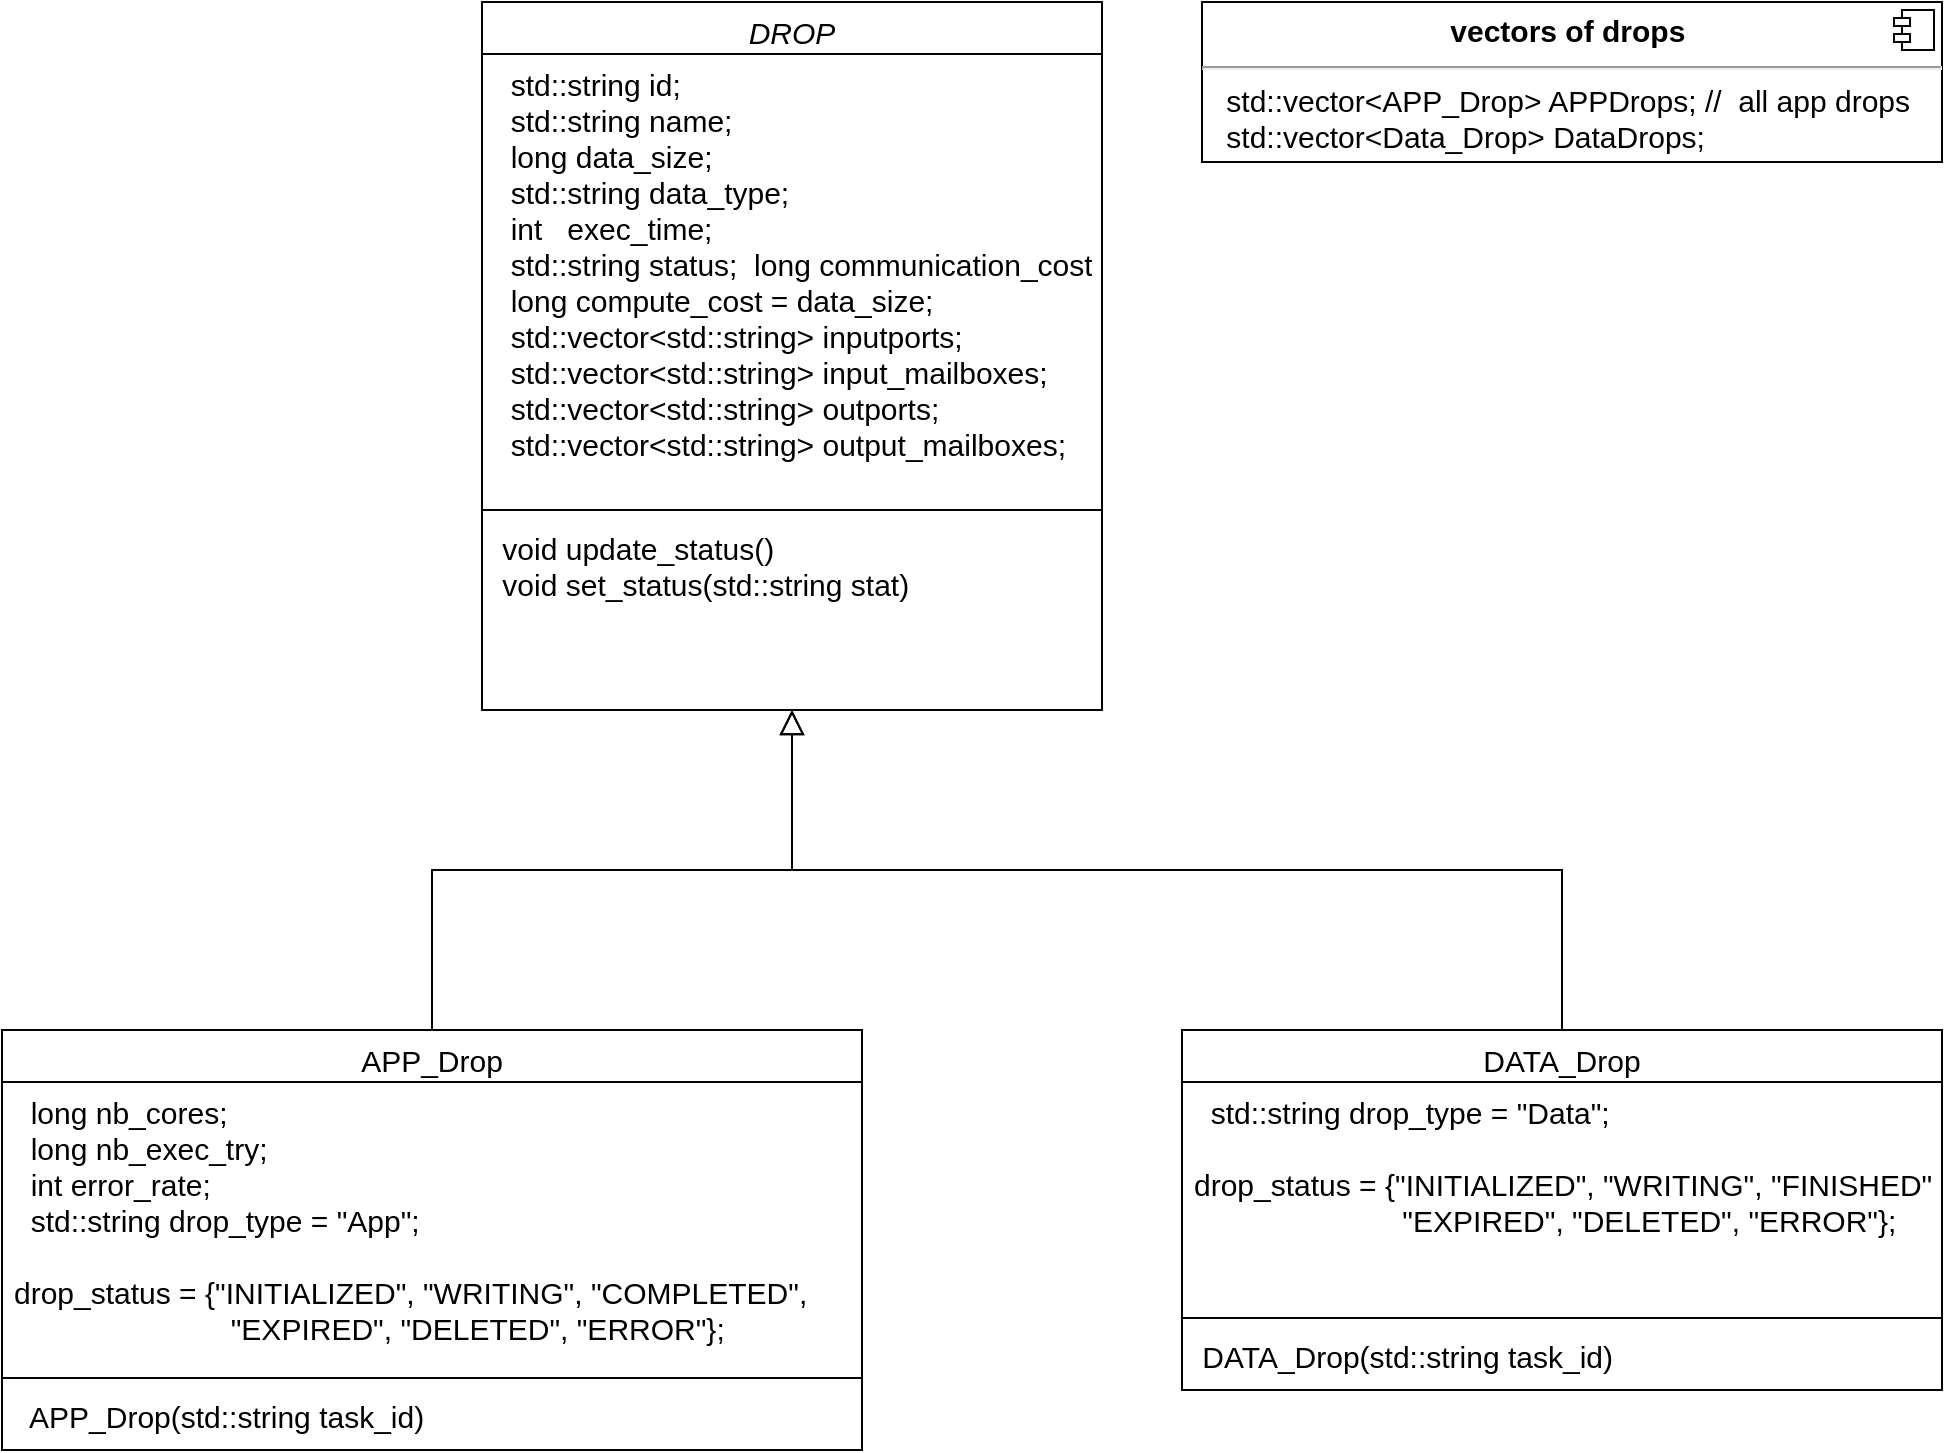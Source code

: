 <mxfile version="18.1.3" type="device"><diagram id="C5RBs43oDa-KdzZeNtuy" name="Page-1"><mxGraphModel dx="3437" dy="1486" grid="1" gridSize="10" guides="1" tooltips="1" connect="1" arrows="1" fold="1" page="1" pageScale="1" pageWidth="827" pageHeight="1169" math="0" shadow="0"><root><mxCell id="WIyWlLk6GJQsqaUBKTNV-0"/><mxCell id="WIyWlLk6GJQsqaUBKTNV-1" parent="WIyWlLk6GJQsqaUBKTNV-0"/><mxCell id="zkfFHV4jXpPFQw0GAbJ--0" value="DROP" style="swimlane;fontStyle=2;align=center;verticalAlign=top;childLayout=stackLayout;horizontal=1;startSize=26;horizontalStack=0;resizeParent=1;resizeLast=0;collapsible=1;marginBottom=0;rounded=0;shadow=0;strokeWidth=1;fontSize=15;" parent="WIyWlLk6GJQsqaUBKTNV-1" vertex="1"><mxGeometry x="-587" y="10" width="310" height="354" as="geometry"><mxRectangle x="220" y="120" width="160" height="26" as="alternateBounds"/></mxGeometry></mxCell><mxCell id="zkfFHV4jXpPFQw0GAbJ--3" value="  std::string id;&#10;  std::string name;&#10;  long data_size;&#10;  std::string data_type;&#10;  int   exec_time;&#10;  std::string status;  long communication_cost;&#10;  long compute_cost = data_size;&#10;  std::vector&lt;std::string&gt; inputports;&#10;  std::vector&lt;std::string&gt; input_mailboxes;&#10;  std::vector&lt;std::string&gt; outports;&#10;  std::vector&lt;std::string&gt; output_mailboxes;&#10;  &#10;" style="text;align=left;verticalAlign=top;spacingLeft=4;spacingRight=4;overflow=hidden;rotatable=0;points=[[0,0.5],[1,0.5]];portConstraint=eastwest;rounded=0;shadow=0;html=0;fontSize=15;" parent="zkfFHV4jXpPFQw0GAbJ--0" vertex="1"><mxGeometry y="26" width="310" height="224" as="geometry"/></mxCell><mxCell id="zkfFHV4jXpPFQw0GAbJ--4" value="" style="line;html=1;strokeWidth=1;align=left;verticalAlign=middle;spacingTop=-1;spacingLeft=3;spacingRight=3;rotatable=0;labelPosition=right;points=[];portConstraint=eastwest;" parent="zkfFHV4jXpPFQw0GAbJ--0" vertex="1"><mxGeometry y="250" width="310" height="8" as="geometry"/></mxCell><mxCell id="zkfFHV4jXpPFQw0GAbJ--5" value=" void update_status()&#10; void set_status(std::string stat)" style="text;align=left;verticalAlign=top;spacingLeft=4;spacingRight=4;overflow=hidden;rotatable=0;points=[[0,0.5],[1,0.5]];portConstraint=eastwest;fontSize=15;" parent="zkfFHV4jXpPFQw0GAbJ--0" vertex="1"><mxGeometry y="258" width="310" height="42" as="geometry"/></mxCell><mxCell id="zkfFHV4jXpPFQw0GAbJ--6" value="APP_Drop" style="swimlane;fontStyle=0;align=center;verticalAlign=top;childLayout=stackLayout;horizontal=1;startSize=26;horizontalStack=0;resizeParent=1;resizeLast=0;collapsible=1;marginBottom=0;rounded=0;shadow=0;strokeWidth=1;fontSize=15;" parent="WIyWlLk6GJQsqaUBKTNV-1" vertex="1"><mxGeometry x="-827" y="524" width="430" height="210" as="geometry"><mxRectangle x="130" y="380" width="160" height="26" as="alternateBounds"/></mxGeometry></mxCell><mxCell id="zkfFHV4jXpPFQw0GAbJ--8" value="  long nb_cores;&#10;  long nb_exec_try;&#10;  int error_rate; &#10;  std::string drop_type = &quot;App&quot;;&#10;  &#10;drop_status = {&quot;INITIALIZED&quot;, &quot;WRITING&quot;, &quot;COMPLETED&quot;, &#10;                          &quot;EXPIRED&quot;, &quot;DELETED&quot;, &quot;ERROR&quot;};&#10;" style="text;align=left;verticalAlign=top;spacingLeft=4;spacingRight=4;overflow=hidden;rotatable=0;points=[[0,0.5],[1,0.5]];portConstraint=eastwest;rounded=0;shadow=0;html=0;fontSize=15;" parent="zkfFHV4jXpPFQw0GAbJ--6" vertex="1"><mxGeometry y="26" width="430" height="144" as="geometry"/></mxCell><mxCell id="zkfFHV4jXpPFQw0GAbJ--9" value="" style="line;html=1;strokeWidth=1;align=left;verticalAlign=middle;spacingTop=-1;spacingLeft=3;spacingRight=3;rotatable=0;labelPosition=right;points=[];portConstraint=eastwest;" parent="zkfFHV4jXpPFQw0GAbJ--6" vertex="1"><mxGeometry y="170" width="430" height="8" as="geometry"/></mxCell><mxCell id="zkfFHV4jXpPFQw0GAbJ--11" value="  APP_Drop(std::string task_id)&#10;" style="text;align=left;verticalAlign=top;spacingLeft=4;spacingRight=4;overflow=hidden;rotatable=0;points=[[0,0.5],[1,0.5]];portConstraint=eastwest;fontSize=15;" parent="zkfFHV4jXpPFQw0GAbJ--6" vertex="1"><mxGeometry y="178" width="430" height="26" as="geometry"/></mxCell><mxCell id="zkfFHV4jXpPFQw0GAbJ--12" value="" style="endArrow=block;endSize=10;endFill=0;shadow=0;strokeWidth=1;rounded=0;edgeStyle=elbowEdgeStyle;elbow=vertical;" parent="WIyWlLk6GJQsqaUBKTNV-1" source="zkfFHV4jXpPFQw0GAbJ--6" target="zkfFHV4jXpPFQw0GAbJ--0" edge="1"><mxGeometry width="160" relative="1" as="geometry"><mxPoint x="-467" y="177" as="sourcePoint"/><mxPoint x="-467" y="177" as="targetPoint"/></mxGeometry></mxCell><mxCell id="zkfFHV4jXpPFQw0GAbJ--13" value="DATA_Drop" style="swimlane;fontStyle=0;align=center;verticalAlign=top;childLayout=stackLayout;horizontal=1;startSize=26;horizontalStack=0;resizeParent=1;resizeLast=0;collapsible=1;marginBottom=0;rounded=0;shadow=0;strokeWidth=1;fontSize=15;" parent="WIyWlLk6GJQsqaUBKTNV-1" vertex="1"><mxGeometry x="-237" y="524" width="380" height="180" as="geometry"><mxRectangle x="340" y="380" width="170" height="26" as="alternateBounds"/></mxGeometry></mxCell><mxCell id="zkfFHV4jXpPFQw0GAbJ--14" value="  std::string drop_type = &quot;Data&quot;;&#10;  &#10;drop_status = {&quot;INITIALIZED&quot;, &quot;WRITING&quot;, &quot;FINISHED&quot;, &#10;                         &quot;EXPIRED&quot;, &quot;DELETED&quot;, &quot;ERROR&quot;};&#10;&#10;&#10;" style="text;align=left;verticalAlign=top;spacingLeft=4;spacingRight=4;overflow=hidden;rotatable=0;points=[[0,0.5],[1,0.5]];portConstraint=eastwest;fontSize=15;" parent="zkfFHV4jXpPFQw0GAbJ--13" vertex="1"><mxGeometry y="26" width="380" height="114" as="geometry"/></mxCell><mxCell id="zkfFHV4jXpPFQw0GAbJ--15" value="" style="line;html=1;strokeWidth=1;align=left;verticalAlign=middle;spacingTop=-1;spacingLeft=3;spacingRight=3;rotatable=0;labelPosition=right;points=[];portConstraint=eastwest;" parent="zkfFHV4jXpPFQw0GAbJ--13" vertex="1"><mxGeometry y="140" width="380" height="8" as="geometry"/></mxCell><mxCell id="qq82-0b_7Y4KZtesmViQ-6" value=" DATA_Drop(std::string task_id)&#10;" style="text;align=left;verticalAlign=top;spacingLeft=4;spacingRight=4;overflow=hidden;rotatable=0;points=[[0,0.5],[1,0.5]];portConstraint=eastwest;fontSize=15;" vertex="1" parent="zkfFHV4jXpPFQw0GAbJ--13"><mxGeometry y="148" width="380" height="26" as="geometry"/></mxCell><mxCell id="zkfFHV4jXpPFQw0GAbJ--16" value="" style="endArrow=block;endSize=10;endFill=0;shadow=0;strokeWidth=1;rounded=0;edgeStyle=elbowEdgeStyle;elbow=vertical;" parent="WIyWlLk6GJQsqaUBKTNV-1" source="zkfFHV4jXpPFQw0GAbJ--13" target="zkfFHV4jXpPFQw0GAbJ--0" edge="1"><mxGeometry width="160" relative="1" as="geometry"><mxPoint x="-457" y="347" as="sourcePoint"/><mxPoint x="-357" y="245" as="targetPoint"/></mxGeometry></mxCell><mxCell id="qq82-0b_7Y4KZtesmViQ-5" value="&lt;div&gt;&lt;br&gt;&lt;/div&gt;" style="text;html=1;align=center;verticalAlign=middle;resizable=0;points=[];autosize=1;strokeColor=none;fillColor=none;fontSize=15;" vertex="1" parent="WIyWlLk6GJQsqaUBKTNV-1"><mxGeometry x="-207" y="584" width="20" height="20" as="geometry"/></mxCell><mxCell id="qq82-0b_7Y4KZtesmViQ-7" value="&lt;p style=&quot;margin:0px;margin-top:6px;text-align:center;&quot;&gt;&lt;b&gt;vectors of drops&amp;nbsp;&lt;/b&gt;&lt;/p&gt;&lt;hr&gt;&lt;p style=&quot;margin:0px;margin-left:8px;&quot;&gt;&amp;nbsp;std::vector&amp;lt;APP_Drop&amp;gt; APPDrops; //&amp;nbsp; all app drops&amp;nbsp;&lt;/p&gt;&lt;p style=&quot;margin:0px;margin-left:8px;&quot;&gt;&amp;nbsp;std::vector&amp;lt;Data_Drop&amp;gt; DataDrops;&amp;nbsp;&lt;/p&gt;" style="align=left;overflow=fill;html=1;dropTarget=0;fontSize=15;" vertex="1" parent="WIyWlLk6GJQsqaUBKTNV-1"><mxGeometry x="-227" y="10" width="370" height="80" as="geometry"/></mxCell><mxCell id="qq82-0b_7Y4KZtesmViQ-8" value="" style="shape=component;jettyWidth=8;jettyHeight=4;fontSize=15;" vertex="1" parent="qq82-0b_7Y4KZtesmViQ-7"><mxGeometry x="1" width="20" height="20" relative="1" as="geometry"><mxPoint x="-24" y="4" as="offset"/></mxGeometry></mxCell></root></mxGraphModel></diagram></mxfile>